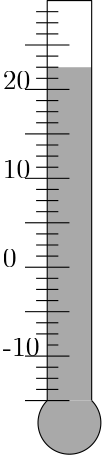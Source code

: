 <?xml version="1.0"?>
<!DOCTYPE ipe SYSTEM "ipe.dtd">
<ipe version="70005" creator="Ipe 7.1.3">
<info created="D:20140407230059" modified="D:20140407230300"/>
<ipestyle name="basic">
<symbol name="arrow/arc(spx)">
<path stroke="sym-stroke" fill="sym-stroke" pen="sym-pen">
0 0 m
-1 0.333 l
-1 -0.333 l
h
</path>
</symbol>
<symbol name="arrow/farc(spx)">
<path stroke="sym-stroke" fill="white" pen="sym-pen">
0 0 m
-1 0.333 l
-1 -0.333 l
h
</path>
</symbol>
<symbol name="mark/circle(sx)" transformations="translations">
<path fill="sym-stroke">
0.6 0 0 0.6 0 0 e
0.4 0 0 0.4 0 0 e
</path>
</symbol>
<symbol name="mark/disk(sx)" transformations="translations">
<path fill="sym-stroke">
0.6 0 0 0.6 0 0 e
</path>
</symbol>
<symbol name="mark/fdisk(sfx)" transformations="translations">
<group>
<path fill="sym-fill">
0.5 0 0 0.5 0 0 e
</path>
<path fill="sym-stroke" fillrule="eofill">
0.6 0 0 0.6 0 0 e
0.4 0 0 0.4 0 0 e
</path>
</group>
</symbol>
<symbol name="mark/box(sx)" transformations="translations">
<path fill="sym-stroke" fillrule="eofill">
-0.6 -0.6 m
0.6 -0.6 l
0.6 0.6 l
-0.6 0.6 l
h
-0.4 -0.4 m
0.4 -0.4 l
0.4 0.4 l
-0.4 0.4 l
h
</path>
</symbol>
<symbol name="mark/square(sx)" transformations="translations">
<path fill="sym-stroke">
-0.6 -0.6 m
0.6 -0.6 l
0.6 0.6 l
-0.6 0.6 l
h
</path>
</symbol>
<symbol name="mark/fsquare(sfx)" transformations="translations">
<group>
<path fill="sym-fill">
-0.5 -0.5 m
0.5 -0.5 l
0.5 0.5 l
-0.5 0.5 l
h
</path>
<path fill="sym-stroke" fillrule="eofill">
-0.6 -0.6 m
0.6 -0.6 l
0.6 0.6 l
-0.6 0.6 l
h
-0.4 -0.4 m
0.4 -0.4 l
0.4 0.4 l
-0.4 0.4 l
h
</path>
</group>
</symbol>
<symbol name="mark/cross(sx)" transformations="translations">
<group>
<path fill="sym-stroke">
-0.43 -0.57 m
0.57 0.43 l
0.43 0.57 l
-0.57 -0.43 l
h
</path>
<path fill="sym-stroke">
-0.43 0.57 m
0.57 -0.43 l
0.43 -0.57 l
-0.57 0.43 l
h
</path>
</group>
</symbol>
<symbol name="arrow/fnormal(spx)">
<path stroke="sym-stroke" fill="white" pen="sym-pen">
0 0 m
-1 0.333 l
-1 -0.333 l
h
</path>
</symbol>
<symbol name="arrow/pointed(spx)">
<path stroke="sym-stroke" fill="sym-stroke" pen="sym-pen">
0 0 m
-1 0.333 l
-0.8 0 l
-1 -0.333 l
h
</path>
</symbol>
<symbol name="arrow/fpointed(spx)">
<path stroke="sym-stroke" fill="white" pen="sym-pen">
0 0 m
-1 0.333 l
-0.8 0 l
-1 -0.333 l
h
</path>
</symbol>
<symbol name="arrow/linear(spx)">
<path stroke="sym-stroke" pen="sym-pen">
-1 0.333 m
0 0 l
-1 -0.333 l
</path>
</symbol>
<symbol name="arrow/fdouble(spx)">
<path stroke="sym-stroke" fill="white" pen="sym-pen">
0 0 m
-1 0.333 l
-1 -0.333 l
h
-1 0 m
-2 0.333 l
-2 -0.333 l
h
</path>
</symbol>
<symbol name="arrow/double(spx)">
<path stroke="sym-stroke" fill="sym-stroke" pen="sym-pen">
0 0 m
-1 0.333 l
-1 -0.333 l
h
-1 0 m
-2 0.333 l
-2 -0.333 l
h
</path>
</symbol>
<pen name="heavier" value="0.8"/>
<pen name="fat" value="1.2"/>
<pen name="ultrafat" value="2"/>
<symbolsize name="large" value="5"/>
<symbolsize name="small" value="2"/>
<symbolsize name="tiny" value="1.1"/>
<arrowsize name="large" value="10"/>
<arrowsize name="small" value="5"/>
<arrowsize name="tiny" value="3"/>
<color name="red" value="1 0 0"/>
<color name="green" value="0 1 0"/>
<color name="blue" value="0 0 1"/>
<color name="yellow" value="1 1 0"/>
<color name="orange" value="1 0.647 0"/>
<color name="gold" value="1 0.843 0"/>
<color name="purple" value="0.627 0.125 0.941"/>
<color name="gray" value="0.745"/>
<color name="brown" value="0.647 0.165 0.165"/>
<color name="navy" value="0 0 0.502"/>
<color name="pink" value="1 0.753 0.796"/>
<color name="seagreen" value="0.18 0.545 0.341"/>
<color name="turquoise" value="0.251 0.878 0.816"/>
<color name="violet" value="0.933 0.51 0.933"/>
<color name="darkblue" value="0 0 0.545"/>
<color name="darkcyan" value="0 0.545 0.545"/>
<color name="darkgray" value="0.663"/>
<color name="darkgreen" value="0 0.392 0"/>
<color name="darkmagenta" value="0.545 0 0.545"/>
<color name="darkorange" value="1 0.549 0"/>
<color name="darkred" value="0.545 0 0"/>
<color name="lightblue" value="0.678 0.847 0.902"/>
<color name="lightcyan" value="0.878 1 1"/>
<color name="lightgray" value="0.827"/>
<color name="lightgreen" value="0.565 0.933 0.565"/>
<color name="lightyellow" value="1 1 0.878"/>
<dashstyle name="dashed" value="[4] 0"/>
<dashstyle name="dotted" value="[1 3] 0"/>
<dashstyle name="dash dotted" value="[4 2 1 2] 0"/>
<dashstyle name="dash dot dotted" value="[4 2 1 2 1 2] 0"/>
<textsize name="large" value="\large"/>
<textsize name="Large" value="\Large"/>
<textsize name="LARGE" value="\LARGE"/>
<textsize name="huge" value="\huge"/>
<textsize name="Huge" value="\Huge"/>
<textsize name="small" value="\small"/>
<textsize name="footnote" value="\footnotesize"/>
<textsize name="tiny" value="\tiny"/>
<textstyle name="center" begin="\begin{center}" end="\end{center}"/>
<textstyle name="itemize" begin="\begin{itemize}" end="\end{itemize}"/>
<textstyle name="item" begin="\begin{itemize}\item{}" end="\end{itemize}"/>
<gridsize name="4 pts" value="4"/>
<gridsize name="8 pts (~3 mm)" value="8"/>
<gridsize name="16 pts (~6 mm)" value="16"/>
<gridsize name="32 pts (~12 mm)" value="32"/>
<gridsize name="10 pts (~3.5 mm)" value="10"/>
<gridsize name="20 pts (~7 mm)" value="20"/>
<gridsize name="14 pts (~5 mm)" value="14"/>
<gridsize name="28 pts (~10 mm)" value="28"/>
<gridsize name="56 pts (~20 mm)" value="56"/>
<anglesize name="90 deg" value="90"/>
<anglesize name="60 deg" value="60"/>
<anglesize name="45 deg" value="45"/>
<anglesize name="30 deg" value="30"/>
<anglesize name="22.5 deg" value="22.5"/>
<tiling name="falling" angle="-60" step="4" width="1"/>
<tiling name="rising" angle="30" step="4" width="1"/>
</ipestyle>
<page>
<layer name="alpha"/>
<layer name="beta"/>
<view layers="alpha beta" active="beta"/>
<path layer="beta" fill="darkgray">
80 672 m
80 792 l
64 792 l
64 672 l
h
</path>
<path layer="alpha" stroke="black">
64 672 m
64 816 l
80 816 l
80 672 l
</path>
<path stroke="black" fill="darkgray">
64 672 m
11.3137 0 0 11.3137 72 664 80 672 a
</path>
<path stroke="black">
72 800 m
56 800 l
</path>
<path stroke="black">
72 784 m
56 784 l
</path>
<path stroke="black">
72 768 m
56 768 l
</path>
<path stroke="black">
72 752 m
56 752 l
</path>
<path stroke="black">
72 736 m
56 736 l
</path>
<path stroke="black">
72 720 m
56 720 l
</path>
<path stroke="black">
72 704 m
56 704 l
</path>
<path stroke="black">
72 688 m
56 688 l
</path>
<path stroke="black">
72 672 m
56 672 l
</path>
<text transformations="translations" pos="48 720" stroke="black" type="label" width="4.981" height="6.42" depth="0" valign="baseline">0</text>
<text transformations="translations" pos="48 752" stroke="black" type="label" width="9.963" height="6.42" depth="0" valign="baseline">10</text>
<text transformations="translations" pos="48 784" stroke="black" type="label" width="9.963" height="6.42" depth="0" valign="baseline">20</text>
<text transformations="translations" pos="48 688" stroke="black" type="label" width="13.284" height="6.42" depth="0" valign="baseline">-10</text>
<path stroke="black">
68 812 m
60 812 l
</path>
<path stroke="black">
68 808 m
60 808 l
</path>
<path stroke="black">
68 804 m
60 804 l
</path>
<path stroke="black">
68 796 m
60 796 l
</path>
<path stroke="black">
68 792 m
60 792 l
</path>
<path stroke="black">
68 788 m
60 788 l
</path>
<path stroke="black">
68 780 m
60 780 l
</path>
<path stroke="black">
68 776 m
60 776 l
</path>
<path stroke="black">
68 772 m
60 772 l
</path>
<path stroke="black">
68 764 m
60 764 l
</path>
<path stroke="black">
68 760 m
60 760 l
</path>
<path stroke="black">
68 756 m
60 756 l
</path>
<path stroke="black">
64 748 m
68 748 l
60 748 l
</path>
<path stroke="black">
68 744 m
60 744 l
</path>
<path stroke="black">
68 740 m
60 740 l
</path>
<path stroke="black">
68 732 m
60 732 l
</path>
<path stroke="black">
68 728 m
60 728 l
</path>
<path stroke="black">
68 724 m
60 724 l
</path>
<path stroke="black">
68 716 m
60 716 l
</path>
<path stroke="black">
68 712 m
60 712 l
</path>
<path stroke="black">
68 708 m
60 708 l
</path>
<path stroke="black">
68 700 m
60 700 l
</path>
<path stroke="black">
68 696 m
60 696 l
</path>
<path stroke="black">
68 692 m
64 692 l
</path>
<path stroke="black">
68 684 m
60 684 l
</path>
<path stroke="black">
68 680 m
60 680 l
</path>
<path stroke="black">
68 676 m
60 676 l
</path>
</page>
</ipe>
